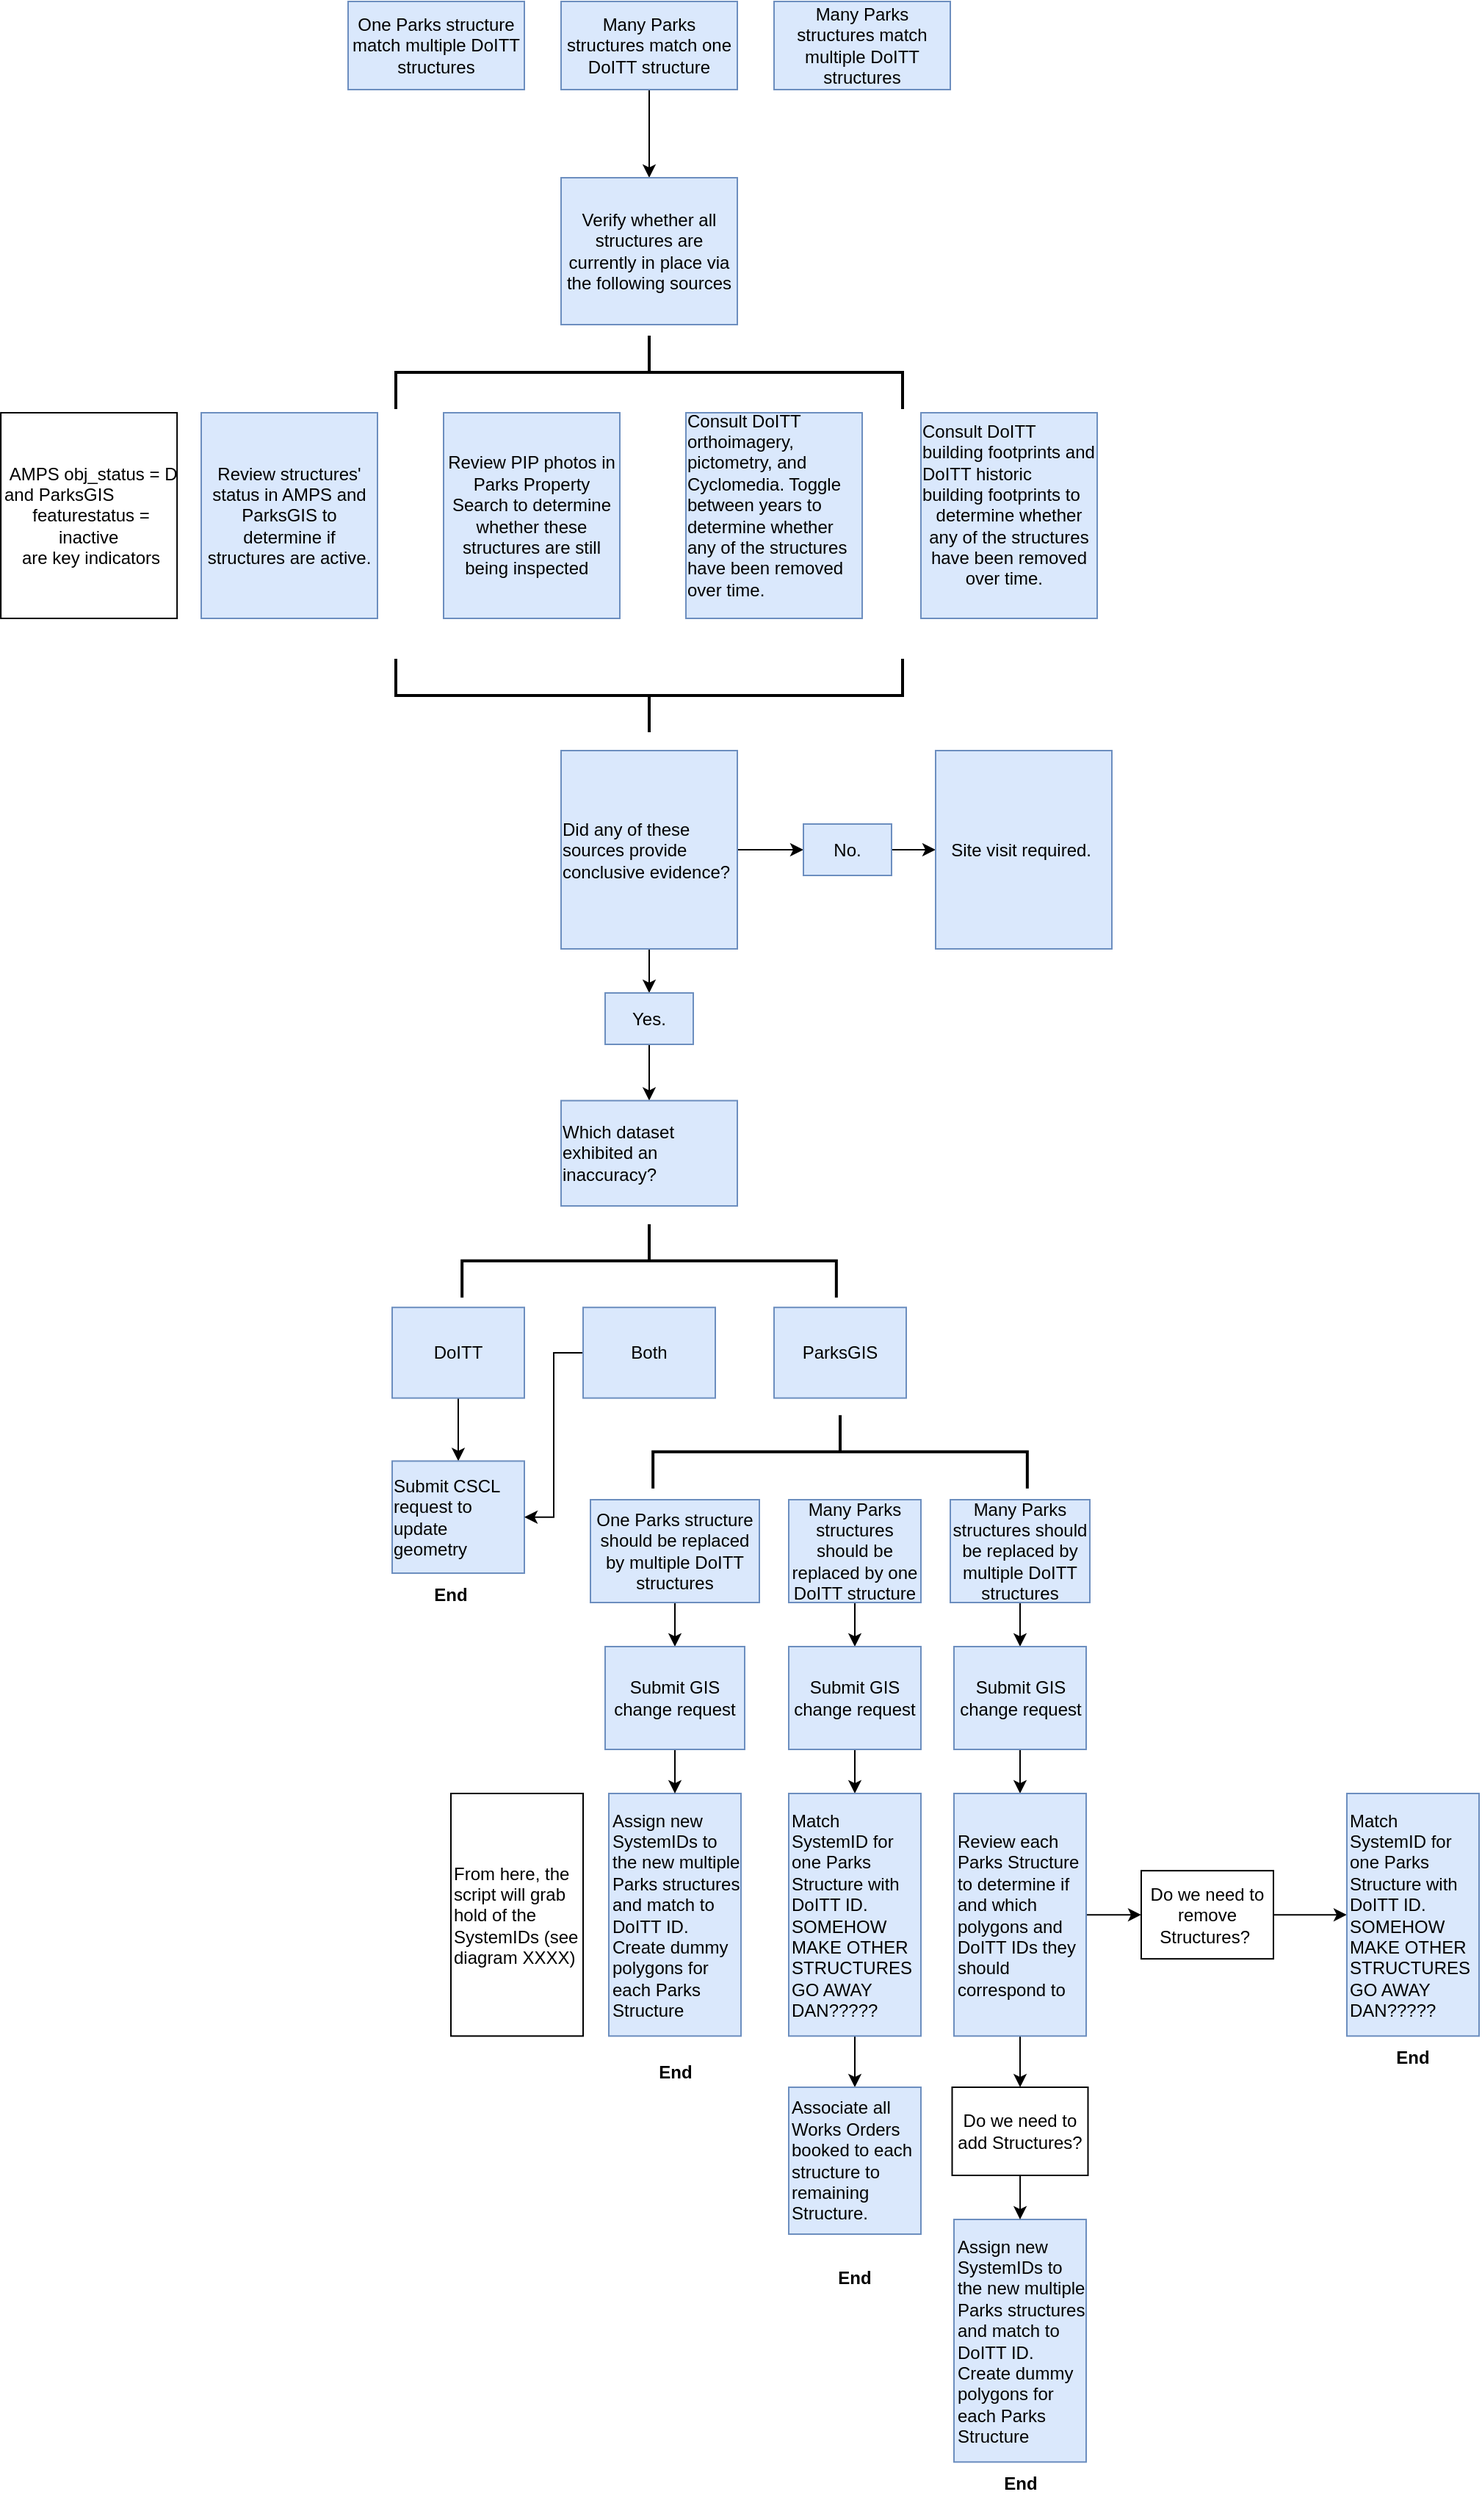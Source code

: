 <mxfile version="13.7.4" type="github">
  <diagram id="ZPSnRdFEcWR3bo13ULeO" name="Page-1">
    <mxGraphModel dx="665" dy="413" grid="1" gridSize="10" guides="1" tooltips="1" connect="1" arrows="1" fold="1" page="1" pageScale="1" pageWidth="850" pageHeight="1100" math="0" shadow="0">
      <root>
        <mxCell id="0" />
        <mxCell id="1" parent="0" />
        <mxCell id="NVncSVDIEuG2v-59I9_c-1" value="" style="edgeStyle=orthogonalEdgeStyle;rounded=0;orthogonalLoop=1;jettySize=auto;html=1;" edge="1" parent="1" source="NVncSVDIEuG2v-59I9_c-2" target="NVncSVDIEuG2v-59I9_c-3">
          <mxGeometry relative="1" as="geometry" />
        </mxCell>
        <mxCell id="NVncSVDIEuG2v-59I9_c-2" value="&lt;div style=&quot;box-sizing: border-box ; font-family: &amp;#34;segoe ui&amp;#34; , , &amp;#34;apple color emoji&amp;#34; , &amp;#34;segoe ui emoji&amp;#34; , sans-serif ; font-size: 14px&quot;&gt;&lt;div style=&quot;box-sizing: border-box ; font-family: &amp;#34;segoe ui&amp;#34; , , &amp;#34;apple color emoji&amp;#34; , &amp;#34;segoe ui emoji&amp;#34; , sans-serif ; font-size: 12px&quot;&gt;Many Parks structures match one DoITT structure&lt;br&gt;&lt;/div&gt;&lt;/div&gt;" style="rounded=0;whiteSpace=wrap;html=1;fillColor=#dae8fc;strokeColor=#6c8ebf;" vertex="1" parent="1">
          <mxGeometry x="715" y="160" width="120" height="60" as="geometry" />
        </mxCell>
        <mxCell id="NVncSVDIEuG2v-59I9_c-3" value="Verify whether all structures are currently in place via the following sources" style="rounded=0;whiteSpace=wrap;html=1;fillColor=#dae8fc;strokeColor=#6c8ebf;" vertex="1" parent="1">
          <mxGeometry x="715" y="280" width="120" height="100" as="geometry" />
        </mxCell>
        <mxCell id="NVncSVDIEuG2v-59I9_c-4" value="Review structures&#39; status in AMPS and ParksGIS to determine if structures are active." style="rounded=0;whiteSpace=wrap;html=1;fillColor=#dae8fc;strokeColor=#6c8ebf;" vertex="1" parent="1">
          <mxGeometry x="470" y="440" width="120" height="140" as="geometry" />
        </mxCell>
        <mxCell id="NVncSVDIEuG2v-59I9_c-5" value="" style="strokeWidth=2;html=1;shape=mxgraph.flowchart.annotation_2;align=left;labelPosition=right;pointerEvents=1;rotation=90;" vertex="1" parent="1">
          <mxGeometry x="750" y="240" width="50" height="345" as="geometry" />
        </mxCell>
        <mxCell id="NVncSVDIEuG2v-59I9_c-6" value="&lt;span style=&quot;text-align: left&quot;&gt;Review PIP photos in Parks Property Search to determine whether these structures are still being inspected&lt;/span&gt;&amp;nbsp;&amp;nbsp;" style="rounded=0;whiteSpace=wrap;html=1;fillColor=#dae8fc;strokeColor=#6c8ebf;" vertex="1" parent="1">
          <mxGeometry x="635" y="440" width="120" height="140" as="geometry" />
        </mxCell>
        <mxCell id="NVncSVDIEuG2v-59I9_c-7" value="&lt;div style=&quot;text-align: left ; box-sizing: border-box&quot;&gt;Consult DoITT orthoimagery, pictometry, and Cyclomedia. Toggle between years to determine whether any of the structures have been removed over time.&amp;nbsp;&amp;nbsp;&lt;/div&gt;&lt;div&gt;&lt;br&gt;&lt;/div&gt;" style="rounded=0;whiteSpace=wrap;html=1;fillColor=#dae8fc;strokeColor=#6c8ebf;" vertex="1" parent="1">
          <mxGeometry x="800" y="440" width="120" height="140" as="geometry" />
        </mxCell>
        <mxCell id="NVncSVDIEuG2v-59I9_c-8" value="" style="strokeWidth=2;html=1;shape=mxgraph.flowchart.annotation_2;align=left;labelPosition=right;pointerEvents=1;rotation=-90;" vertex="1" parent="1">
          <mxGeometry x="750" y="460" width="50" height="345" as="geometry" />
        </mxCell>
        <mxCell id="NVncSVDIEuG2v-59I9_c-9" value="&lt;div style=&quot;text-align: left ; box-sizing: border-box&quot;&gt;Consult DoITT building footprints and DoITT historic building footprints to&amp;nbsp;&lt;/div&gt;&lt;span style=&quot;text-align: left&quot;&gt;determine whether any of the structures have been removed over time.&amp;nbsp;&amp;nbsp;&lt;/span&gt;&lt;div&gt;&lt;br&gt;&lt;/div&gt;" style="rounded=0;whiteSpace=wrap;html=1;fillColor=#dae8fc;strokeColor=#6c8ebf;" vertex="1" parent="1">
          <mxGeometry x="960" y="440" width="120" height="140" as="geometry" />
        </mxCell>
        <mxCell id="NVncSVDIEuG2v-59I9_c-10" value="" style="edgeStyle=orthogonalEdgeStyle;rounded=0;orthogonalLoop=1;jettySize=auto;html=1;" edge="1" parent="1" source="NVncSVDIEuG2v-59I9_c-12" target="NVncSVDIEuG2v-59I9_c-14">
          <mxGeometry relative="1" as="geometry" />
        </mxCell>
        <mxCell id="NVncSVDIEuG2v-59I9_c-11" value="" style="edgeStyle=orthogonalEdgeStyle;rounded=0;orthogonalLoop=1;jettySize=auto;html=1;" edge="1" parent="1" source="NVncSVDIEuG2v-59I9_c-12" target="NVncSVDIEuG2v-59I9_c-17">
          <mxGeometry relative="1" as="geometry" />
        </mxCell>
        <mxCell id="NVncSVDIEuG2v-59I9_c-12" value="&lt;div style=&quot;text-align: left ; box-sizing: border-box&quot;&gt;Did any of these sources provide conclusive evidence?&amp;nbsp;&lt;/div&gt;" style="rounded=0;whiteSpace=wrap;html=1;fillColor=#dae8fc;strokeColor=#6c8ebf;" vertex="1" parent="1">
          <mxGeometry x="715" y="670" width="120" height="135" as="geometry" />
        </mxCell>
        <mxCell id="NVncSVDIEuG2v-59I9_c-13" value="" style="edgeStyle=orthogonalEdgeStyle;rounded=0;orthogonalLoop=1;jettySize=auto;html=1;" edge="1" parent="1" source="NVncSVDIEuG2v-59I9_c-14" target="NVncSVDIEuG2v-59I9_c-15">
          <mxGeometry relative="1" as="geometry" />
        </mxCell>
        <mxCell id="NVncSVDIEuG2v-59I9_c-14" value="&lt;div style=&quot;text-align: left ; box-sizing: border-box&quot;&gt;No.&lt;/div&gt;" style="rounded=0;whiteSpace=wrap;html=1;fillColor=#dae8fc;strokeColor=#6c8ebf;" vertex="1" parent="1">
          <mxGeometry x="880" y="720" width="60" height="35" as="geometry" />
        </mxCell>
        <mxCell id="NVncSVDIEuG2v-59I9_c-15" value="&lt;div style=&quot;text-align: left ; box-sizing: border-box&quot;&gt;Site visit required.&amp;nbsp;&lt;/div&gt;" style="rounded=0;whiteSpace=wrap;html=1;fillColor=#dae8fc;strokeColor=#6c8ebf;" vertex="1" parent="1">
          <mxGeometry x="970" y="670" width="120" height="135" as="geometry" />
        </mxCell>
        <mxCell id="NVncSVDIEuG2v-59I9_c-16" value="" style="edgeStyle=orthogonalEdgeStyle;rounded=0;orthogonalLoop=1;jettySize=auto;html=1;" edge="1" parent="1" source="NVncSVDIEuG2v-59I9_c-17" target="NVncSVDIEuG2v-59I9_c-18">
          <mxGeometry relative="1" as="geometry" />
        </mxCell>
        <mxCell id="NVncSVDIEuG2v-59I9_c-17" value="&lt;div style=&quot;text-align: left ; box-sizing: border-box&quot;&gt;Yes.&lt;/div&gt;" style="rounded=0;whiteSpace=wrap;html=1;fillColor=#dae8fc;strokeColor=#6c8ebf;" vertex="1" parent="1">
          <mxGeometry x="745" y="835" width="60" height="35" as="geometry" />
        </mxCell>
        <mxCell id="NVncSVDIEuG2v-59I9_c-18" value="&lt;div style=&quot;text-align: left ; box-sizing: border-box&quot;&gt;Which dataset exhibited an inaccuracy?&amp;nbsp;&lt;/div&gt;" style="rounded=0;whiteSpace=wrap;html=1;fillColor=#dae8fc;strokeColor=#6c8ebf;" vertex="1" parent="1">
          <mxGeometry x="715" y="908.3" width="120" height="71.7" as="geometry" />
        </mxCell>
        <mxCell id="NVncSVDIEuG2v-59I9_c-19" value="" style="strokeWidth=2;html=1;shape=mxgraph.flowchart.annotation_2;align=left;labelPosition=right;pointerEvents=1;rotation=90;" vertex="1" parent="1">
          <mxGeometry x="750" y="890" width="50" height="254.85" as="geometry" />
        </mxCell>
        <mxCell id="NVncSVDIEuG2v-59I9_c-21" value="&lt;div style=&quot;text-align: left ; box-sizing: border-box&quot;&gt;ParksGIS&lt;/div&gt;" style="rounded=0;whiteSpace=wrap;html=1;fillColor=#dae8fc;strokeColor=#6c8ebf;" vertex="1" parent="1">
          <mxGeometry x="860" y="1049.1" width="90" height="61.7" as="geometry" />
        </mxCell>
        <mxCell id="NVncSVDIEuG2v-59I9_c-22" value="" style="edgeStyle=orthogonalEdgeStyle;rounded=0;orthogonalLoop=1;jettySize=auto;html=1;" edge="1" parent="1" source="NVncSVDIEuG2v-59I9_c-23" target="NVncSVDIEuG2v-59I9_c-25">
          <mxGeometry relative="1" as="geometry" />
        </mxCell>
        <mxCell id="NVncSVDIEuG2v-59I9_c-23" value="&lt;div style=&quot;text-align: left ; box-sizing: border-box&quot;&gt;DoITT&lt;/div&gt;" style="rounded=0;whiteSpace=wrap;html=1;fillColor=#dae8fc;strokeColor=#6c8ebf;" vertex="1" parent="1">
          <mxGeometry x="600" y="1049.1" width="90" height="61.7" as="geometry" />
        </mxCell>
        <mxCell id="NVncSVDIEuG2v-59I9_c-24" value="Assign new SystemIDs to the new multiple Parks structures and match to DoITT ID. Create dummy polygons for each Parks Structure&amp;nbsp;&lt;div style=&quot;box-sizing: border-box&quot;&gt;&lt;/div&gt;" style="rounded=0;whiteSpace=wrap;html=1;fillColor=#dae8fc;strokeColor=#6c8ebf;align=left;" vertex="1" parent="1">
          <mxGeometry x="747.5" y="1380" width="90" height="165.15" as="geometry" />
        </mxCell>
        <mxCell id="NVncSVDIEuG2v-59I9_c-25" value="&lt;div style=&quot;text-align: left ; box-sizing: border-box&quot;&gt;Submit CSCL request to update geometry&amp;nbsp;&lt;/div&gt;" style="rounded=0;whiteSpace=wrap;html=1;fillColor=#dae8fc;strokeColor=#6c8ebf;" vertex="1" parent="1">
          <mxGeometry x="600" y="1153.7" width="90" height="76.3" as="geometry" />
        </mxCell>
        <mxCell id="NVncSVDIEuG2v-59I9_c-26" style="edgeStyle=orthogonalEdgeStyle;rounded=0;orthogonalLoop=1;jettySize=auto;html=1;entryX=1;entryY=0.5;entryDx=0;entryDy=0;" edge="1" parent="1" source="NVncSVDIEuG2v-59I9_c-27" target="NVncSVDIEuG2v-59I9_c-25">
          <mxGeometry relative="1" as="geometry" />
        </mxCell>
        <mxCell id="NVncSVDIEuG2v-59I9_c-27" value="&lt;div style=&quot;text-align: left ; box-sizing: border-box&quot;&gt;Both&lt;/div&gt;" style="rounded=0;whiteSpace=wrap;html=1;fillColor=#dae8fc;strokeColor=#6c8ebf;" vertex="1" parent="1">
          <mxGeometry x="730" y="1049.1" width="90" height="61.7" as="geometry" />
        </mxCell>
        <mxCell id="NVncSVDIEuG2v-59I9_c-28" value="&lt;b&gt;End&lt;/b&gt;" style="text;html=1;strokeColor=none;fillColor=none;align=center;verticalAlign=middle;whiteSpace=wrap;rounded=0;" vertex="1" parent="1">
          <mxGeometry x="620" y="1234.85" width="40" height="20" as="geometry" />
        </mxCell>
        <mxCell id="NVncSVDIEuG2v-59I9_c-29" value="&lt;b&gt;End&lt;/b&gt;" style="text;html=1;strokeColor=none;fillColor=none;align=center;verticalAlign=middle;whiteSpace=wrap;rounded=0;" vertex="1" parent="1">
          <mxGeometry x="772.5" y="1560" width="40" height="20" as="geometry" />
        </mxCell>
        <mxCell id="NVncSVDIEuG2v-59I9_c-30" value="&lt;span style=&quot;text-align: center&quot;&gt;&amp;nbsp;&lt;/span&gt;&lt;span style=&quot;text-align: center&quot;&gt;AMPS obj_status = D and ParksGIS&lt;/span&gt;&lt;div style=&quot;text-align: center ; box-sizing: border-box&quot;&gt;featurestatus = inactive&amp;nbsp;&lt;/div&gt;&lt;div style=&quot;text-align: center ; box-sizing: border-box&quot;&gt;&amp;nbsp;are key indicators&amp;nbsp;&lt;/div&gt;" style="rounded=0;whiteSpace=wrap;html=1;align=left;" vertex="1" parent="1">
          <mxGeometry x="333.56" y="440" width="120" height="140" as="geometry" />
        </mxCell>
        <mxCell id="NVncSVDIEuG2v-59I9_c-36" value="" style="strokeWidth=2;html=1;shape=mxgraph.flowchart.annotation_2;align=left;labelPosition=right;pointerEvents=1;rotation=90;" vertex="1" parent="1">
          <mxGeometry x="880" y="1020.0" width="50" height="254.85" as="geometry" />
        </mxCell>
        <mxCell id="NVncSVDIEuG2v-59I9_c-39" value="&lt;div style=&quot;box-sizing: border-box ; font-family: &amp;#34;segoe ui&amp;#34; , , &amp;#34;apple color emoji&amp;#34; , &amp;#34;segoe ui emoji&amp;#34; , sans-serif ; font-size: 14px&quot;&gt;&lt;div style=&quot;box-sizing: border-box ; font-family: &amp;#34;segoe ui&amp;#34; , , &amp;#34;apple color emoji&amp;#34; , &amp;#34;segoe ui emoji&amp;#34; , sans-serif ; font-size: 12px&quot;&gt;One Parks structure match multiple DoITT structures&lt;br&gt;&lt;/div&gt;&lt;/div&gt;" style="rounded=0;whiteSpace=wrap;html=1;fillColor=#dae8fc;strokeColor=#6c8ebf;" vertex="1" parent="1">
          <mxGeometry x="570" y="160" width="120" height="60" as="geometry" />
        </mxCell>
        <mxCell id="NVncSVDIEuG2v-59I9_c-40" value="&lt;div style=&quot;box-sizing: border-box ; font-family: &amp;#34;segoe ui&amp;#34; , , &amp;#34;apple color emoji&amp;#34; , &amp;#34;segoe ui emoji&amp;#34; , sans-serif ; font-size: 14px&quot;&gt;&lt;div style=&quot;box-sizing: border-box ; font-family: &amp;#34;segoe ui&amp;#34; , , &amp;#34;apple color emoji&amp;#34; , &amp;#34;segoe ui emoji&amp;#34; , sans-serif ; font-size: 12px&quot;&gt;Many Parks structures match multiple DoITT structures&lt;br&gt;&lt;/div&gt;&lt;/div&gt;" style="rounded=0;whiteSpace=wrap;html=1;fillColor=#dae8fc;strokeColor=#6c8ebf;" vertex="1" parent="1">
          <mxGeometry x="860" y="160" width="120" height="60" as="geometry" />
        </mxCell>
        <mxCell id="NVncSVDIEuG2v-59I9_c-51" value="" style="edgeStyle=orthogonalEdgeStyle;rounded=0;orthogonalLoop=1;jettySize=auto;html=1;" edge="1" parent="1" source="NVncSVDIEuG2v-59I9_c-41" target="NVncSVDIEuG2v-59I9_c-50">
          <mxGeometry relative="1" as="geometry" />
        </mxCell>
        <mxCell id="NVncSVDIEuG2v-59I9_c-41" value="&lt;div style=&quot;box-sizing: border-box ; font-family: &amp;#34;segoe ui&amp;#34; , , &amp;#34;apple color emoji&amp;#34; , &amp;#34;segoe ui emoji&amp;#34; , sans-serif ; font-size: 14px&quot;&gt;&lt;div style=&quot;box-sizing: border-box ; font-family: &amp;#34;segoe ui&amp;#34; , , &amp;#34;apple color emoji&amp;#34; , &amp;#34;segoe ui emoji&amp;#34; , sans-serif ; font-size: 12px&quot;&gt;Many Parks structures should be replaced by one DoITT structure&lt;br&gt;&lt;/div&gt;&lt;/div&gt;" style="rounded=0;whiteSpace=wrap;html=1;fillColor=#dae8fc;strokeColor=#6c8ebf;" vertex="1" parent="1">
          <mxGeometry x="870" y="1180" width="90" height="70" as="geometry" />
        </mxCell>
        <mxCell id="NVncSVDIEuG2v-59I9_c-47" value="" style="edgeStyle=orthogonalEdgeStyle;rounded=0;orthogonalLoop=1;jettySize=auto;html=1;" edge="1" parent="1" source="NVncSVDIEuG2v-59I9_c-42" target="NVncSVDIEuG2v-59I9_c-46">
          <mxGeometry relative="1" as="geometry" />
        </mxCell>
        <mxCell id="NVncSVDIEuG2v-59I9_c-42" value="&lt;div style=&quot;box-sizing: border-box ; font-family: &amp;#34;segoe ui&amp;#34; , , &amp;#34;apple color emoji&amp;#34; , &amp;#34;segoe ui emoji&amp;#34; , sans-serif ; font-size: 14px&quot;&gt;&lt;div style=&quot;box-sizing: border-box ; font-family: &amp;#34;segoe ui&amp;#34; , , &amp;#34;apple color emoji&amp;#34; , &amp;#34;segoe ui emoji&amp;#34; , sans-serif ; font-size: 12px&quot;&gt;One Parks structure should be replaced by multiple DoITT structures&lt;br&gt;&lt;/div&gt;&lt;/div&gt;" style="rounded=0;whiteSpace=wrap;html=1;fillColor=#dae8fc;strokeColor=#6c8ebf;" vertex="1" parent="1">
          <mxGeometry x="735" y="1180" width="115" height="70" as="geometry" />
        </mxCell>
        <mxCell id="NVncSVDIEuG2v-59I9_c-59" value="" style="edgeStyle=orthogonalEdgeStyle;rounded=0;orthogonalLoop=1;jettySize=auto;html=1;" edge="1" parent="1" source="NVncSVDIEuG2v-59I9_c-43" target="NVncSVDIEuG2v-59I9_c-58">
          <mxGeometry relative="1" as="geometry" />
        </mxCell>
        <mxCell id="NVncSVDIEuG2v-59I9_c-43" value="&lt;div style=&quot;box-sizing: border-box ; font-family: &amp;#34;segoe ui&amp;#34; , , &amp;#34;apple color emoji&amp;#34; , &amp;#34;segoe ui emoji&amp;#34; , sans-serif ; font-size: 14px&quot;&gt;&lt;div style=&quot;box-sizing: border-box ; font-family: &amp;#34;segoe ui&amp;#34; , , &amp;#34;apple color emoji&amp;#34; , &amp;#34;segoe ui emoji&amp;#34; , sans-serif ; font-size: 12px&quot;&gt;Many Parks structures should be replaced by multiple DoITT structures&lt;br&gt;&lt;/div&gt;&lt;/div&gt;" style="rounded=0;whiteSpace=wrap;html=1;fillColor=#dae8fc;strokeColor=#6c8ebf;" vertex="1" parent="1">
          <mxGeometry x="980" y="1180" width="95" height="70" as="geometry" />
        </mxCell>
        <mxCell id="NVncSVDIEuG2v-59I9_c-48" value="" style="edgeStyle=orthogonalEdgeStyle;rounded=0;orthogonalLoop=1;jettySize=auto;html=1;" edge="1" parent="1" source="NVncSVDIEuG2v-59I9_c-46" target="NVncSVDIEuG2v-59I9_c-24">
          <mxGeometry relative="1" as="geometry" />
        </mxCell>
        <mxCell id="NVncSVDIEuG2v-59I9_c-46" value="&lt;div style=&quot;box-sizing: border-box ; font-family: &amp;#34;segoe ui&amp;#34; , , &amp;#34;apple color emoji&amp;#34; , &amp;#34;segoe ui emoji&amp;#34; , sans-serif ; font-size: 14px&quot;&gt;&lt;div style=&quot;box-sizing: border-box ; font-family: &amp;#34;segoe ui&amp;#34; , , &amp;#34;apple color emoji&amp;#34; , &amp;#34;segoe ui emoji&amp;#34; , sans-serif ; font-size: 12px&quot;&gt;Submit GIS change request&lt;br&gt;&lt;/div&gt;&lt;/div&gt;" style="rounded=0;whiteSpace=wrap;html=1;fillColor=#dae8fc;strokeColor=#6c8ebf;" vertex="1" parent="1">
          <mxGeometry x="745" y="1280" width="95" height="70" as="geometry" />
        </mxCell>
        <mxCell id="NVncSVDIEuG2v-59I9_c-49" value="From here, the script will grab hold of the SystemIDs (see diagram XXXX)&lt;div style=&quot;box-sizing: border-box&quot;&gt;&lt;/div&gt;" style="rounded=0;whiteSpace=wrap;html=1;align=left;" vertex="1" parent="1">
          <mxGeometry x="640" y="1380" width="90" height="165.15" as="geometry" />
        </mxCell>
        <mxCell id="NVncSVDIEuG2v-59I9_c-53" value="" style="edgeStyle=orthogonalEdgeStyle;rounded=0;orthogonalLoop=1;jettySize=auto;html=1;" edge="1" parent="1" source="NVncSVDIEuG2v-59I9_c-50" target="NVncSVDIEuG2v-59I9_c-52">
          <mxGeometry relative="1" as="geometry" />
        </mxCell>
        <mxCell id="NVncSVDIEuG2v-59I9_c-50" value="&lt;div style=&quot;box-sizing: border-box ; font-family: &amp;#34;segoe ui&amp;#34; , , &amp;#34;apple color emoji&amp;#34; , &amp;#34;segoe ui emoji&amp;#34; , sans-serif ; font-size: 14px&quot;&gt;&lt;div style=&quot;box-sizing: border-box ; font-family: &amp;#34;segoe ui&amp;#34; , , &amp;#34;apple color emoji&amp;#34; , &amp;#34;segoe ui emoji&amp;#34; , sans-serif ; font-size: 12px&quot;&gt;Submit GIS change request&lt;br&gt;&lt;/div&gt;&lt;/div&gt;" style="rounded=0;whiteSpace=wrap;html=1;fillColor=#dae8fc;strokeColor=#6c8ebf;" vertex="1" parent="1">
          <mxGeometry x="870" y="1280" width="90" height="70" as="geometry" />
        </mxCell>
        <mxCell id="NVncSVDIEuG2v-59I9_c-55" value="" style="edgeStyle=orthogonalEdgeStyle;rounded=0;orthogonalLoop=1;jettySize=auto;html=1;" edge="1" parent="1" source="NVncSVDIEuG2v-59I9_c-52" target="NVncSVDIEuG2v-59I9_c-54">
          <mxGeometry relative="1" as="geometry" />
        </mxCell>
        <mxCell id="NVncSVDIEuG2v-59I9_c-52" value="Match SystemID for one Parks Structure with DoITT ID. SOMEHOW MAKE OTHER STRUCTURES GO AWAY DAN?????&amp;nbsp;&lt;div style=&quot;box-sizing: border-box&quot;&gt;&lt;/div&gt;" style="rounded=0;whiteSpace=wrap;html=1;fillColor=#dae8fc;strokeColor=#6c8ebf;align=left;" vertex="1" parent="1">
          <mxGeometry x="870" y="1380" width="90" height="165.15" as="geometry" />
        </mxCell>
        <mxCell id="NVncSVDIEuG2v-59I9_c-54" value="Associate all Works Orders booked to each structure to remaining Structure.&amp;nbsp;&amp;nbsp;&lt;div style=&quot;box-sizing: border-box&quot;&gt;&lt;/div&gt;" style="rounded=0;whiteSpace=wrap;html=1;fillColor=#dae8fc;strokeColor=#6c8ebf;align=left;" vertex="1" parent="1">
          <mxGeometry x="870" y="1580" width="90" height="100" as="geometry" />
        </mxCell>
        <mxCell id="NVncSVDIEuG2v-59I9_c-57" value="&lt;b&gt;End&lt;/b&gt;" style="text;html=1;strokeColor=none;fillColor=none;align=center;verticalAlign=middle;whiteSpace=wrap;rounded=0;" vertex="1" parent="1">
          <mxGeometry x="895" y="1700" width="40" height="20" as="geometry" />
        </mxCell>
        <mxCell id="NVncSVDIEuG2v-59I9_c-61" value="" style="edgeStyle=orthogonalEdgeStyle;rounded=0;orthogonalLoop=1;jettySize=auto;html=1;" edge="1" parent="1" source="NVncSVDIEuG2v-59I9_c-58" target="NVncSVDIEuG2v-59I9_c-60">
          <mxGeometry relative="1" as="geometry" />
        </mxCell>
        <mxCell id="NVncSVDIEuG2v-59I9_c-58" value="&lt;div style=&quot;box-sizing: border-box ; font-family: &amp;#34;segoe ui&amp;#34; , , &amp;#34;apple color emoji&amp;#34; , &amp;#34;segoe ui emoji&amp;#34; , sans-serif ; font-size: 14px&quot;&gt;&lt;div style=&quot;box-sizing: border-box ; font-family: &amp;#34;segoe ui&amp;#34; , , &amp;#34;apple color emoji&amp;#34; , &amp;#34;segoe ui emoji&amp;#34; , sans-serif ; font-size: 12px&quot;&gt;Submit GIS change request&lt;br&gt;&lt;/div&gt;&lt;/div&gt;" style="rounded=0;whiteSpace=wrap;html=1;fillColor=#dae8fc;strokeColor=#6c8ebf;" vertex="1" parent="1">
          <mxGeometry x="982.5" y="1280" width="90" height="70" as="geometry" />
        </mxCell>
        <mxCell id="NVncSVDIEuG2v-59I9_c-66" value="" style="edgeStyle=orthogonalEdgeStyle;rounded=0;orthogonalLoop=1;jettySize=auto;html=1;" edge="1" parent="1" source="NVncSVDIEuG2v-59I9_c-60" target="NVncSVDIEuG2v-59I9_c-65">
          <mxGeometry relative="1" as="geometry" />
        </mxCell>
        <mxCell id="NVncSVDIEuG2v-59I9_c-69" value="" style="edgeStyle=orthogonalEdgeStyle;rounded=0;orthogonalLoop=1;jettySize=auto;html=1;" edge="1" parent="1" source="NVncSVDIEuG2v-59I9_c-60" target="NVncSVDIEuG2v-59I9_c-64">
          <mxGeometry relative="1" as="geometry" />
        </mxCell>
        <mxCell id="NVncSVDIEuG2v-59I9_c-60" value="Review each Parks Structure to determine if and which polygons and DoITT IDs they should correspond to" style="rounded=0;whiteSpace=wrap;html=1;fillColor=#dae8fc;strokeColor=#6c8ebf;align=left;" vertex="1" parent="1">
          <mxGeometry x="982.5" y="1380" width="90" height="165.15" as="geometry" />
        </mxCell>
        <mxCell id="NVncSVDIEuG2v-59I9_c-62" value="Assign new SystemIDs to the new multiple Parks structures and match to DoITT ID. Create dummy polygons for each Parks Structure&amp;nbsp;&lt;div style=&quot;box-sizing: border-box&quot;&gt;&lt;/div&gt;" style="rounded=0;whiteSpace=wrap;html=1;fillColor=#dae8fc;strokeColor=#6c8ebf;align=left;" vertex="1" parent="1">
          <mxGeometry x="982.5" y="1670" width="90" height="165.15" as="geometry" />
        </mxCell>
        <mxCell id="NVncSVDIEuG2v-59I9_c-70" value="" style="edgeStyle=orthogonalEdgeStyle;rounded=0;orthogonalLoop=1;jettySize=auto;html=1;" edge="1" parent="1" source="NVncSVDIEuG2v-59I9_c-64" target="NVncSVDIEuG2v-59I9_c-68">
          <mxGeometry relative="1" as="geometry" />
        </mxCell>
        <mxCell id="NVncSVDIEuG2v-59I9_c-64" value="Do we need to remove Structures?&amp;nbsp;" style="rounded=0;whiteSpace=wrap;html=1;" vertex="1" parent="1">
          <mxGeometry x="1110" y="1432.58" width="90" height="60" as="geometry" />
        </mxCell>
        <mxCell id="NVncSVDIEuG2v-59I9_c-67" value="" style="edgeStyle=orthogonalEdgeStyle;rounded=0;orthogonalLoop=1;jettySize=auto;html=1;" edge="1" parent="1" source="NVncSVDIEuG2v-59I9_c-65" target="NVncSVDIEuG2v-59I9_c-62">
          <mxGeometry relative="1" as="geometry" />
        </mxCell>
        <mxCell id="NVncSVDIEuG2v-59I9_c-65" value="Do we need to add Structures?" style="rounded=0;whiteSpace=wrap;html=1;" vertex="1" parent="1">
          <mxGeometry x="981.25" y="1580" width="92.5" height="60" as="geometry" />
        </mxCell>
        <mxCell id="NVncSVDIEuG2v-59I9_c-68" value="Match SystemID for one Parks Structure with DoITT ID. SOMEHOW MAKE OTHER STRUCTURES GO AWAY DAN?????&amp;nbsp;&lt;div style=&quot;box-sizing: border-box&quot;&gt;&lt;/div&gt;" style="rounded=0;whiteSpace=wrap;html=1;fillColor=#dae8fc;strokeColor=#6c8ebf;align=left;" vertex="1" parent="1">
          <mxGeometry x="1250" y="1380" width="90" height="165.15" as="geometry" />
        </mxCell>
        <mxCell id="NVncSVDIEuG2v-59I9_c-71" value="&lt;b&gt;End&lt;/b&gt;" style="text;html=1;strokeColor=none;fillColor=none;align=center;verticalAlign=middle;whiteSpace=wrap;rounded=0;" vertex="1" parent="1">
          <mxGeometry x="1007.5" y="1840" width="40" height="20" as="geometry" />
        </mxCell>
        <mxCell id="NVncSVDIEuG2v-59I9_c-72" value="&lt;b&gt;End&lt;/b&gt;" style="text;html=1;strokeColor=none;fillColor=none;align=center;verticalAlign=middle;whiteSpace=wrap;rounded=0;" vertex="1" parent="1">
          <mxGeometry x="1275" y="1550" width="40" height="20" as="geometry" />
        </mxCell>
      </root>
    </mxGraphModel>
  </diagram>
</mxfile>
